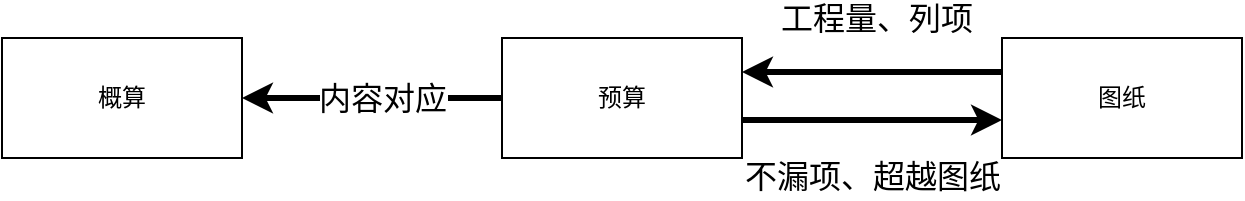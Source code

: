 <mxfile version="18.0.2" type="github"><diagram id="gnSNkafbzCCIT5434b_1" name="Page-1"><mxGraphModel dx="677" dy="429" grid="1" gridSize="10" guides="1" tooltips="1" connect="1" arrows="1" fold="1" page="1" pageScale="1" pageWidth="827" pageHeight="1169" background="none" math="0" shadow="0"><root><mxCell id="0"/><mxCell id="1" parent="0"/><mxCell id="iWLTTNfg7kQBC5YvRoqK-1" value="概算" style="rounded=0;whiteSpace=wrap;html=1;" vertex="1" parent="1"><mxGeometry x="50" y="120" width="120" height="60" as="geometry"/></mxCell><mxCell id="iWLTTNfg7kQBC5YvRoqK-4" value="" style="edgeStyle=orthogonalEdgeStyle;orthogonalLoop=1;jettySize=auto;html=1;rounded=0;strokeWidth=3;" edge="1" parent="1" source="iWLTTNfg7kQBC5YvRoqK-2" target="iWLTTNfg7kQBC5YvRoqK-1"><mxGeometry relative="1" as="geometry"/></mxCell><mxCell id="iWLTTNfg7kQBC5YvRoqK-5" value="内容对应" style="edgeLabel;html=1;align=center;verticalAlign=middle;resizable=0;points=[];fontSize=16;" vertex="1" connectable="0" parent="iWLTTNfg7kQBC5YvRoqK-4"><mxGeometry x="-0.322" y="-2" relative="1" as="geometry"><mxPoint x="-16" y="2" as="offset"/></mxGeometry></mxCell><mxCell id="iWLTTNfg7kQBC5YvRoqK-11" style="edgeStyle=orthogonalEdgeStyle;rounded=0;orthogonalLoop=1;jettySize=auto;html=1;exitX=1;exitY=0.75;exitDx=0;exitDy=0;entryX=0;entryY=0.75;entryDx=0;entryDy=0;fontSize=16;strokeColor=default;strokeWidth=3;" edge="1" parent="1"><mxGeometry relative="1" as="geometry"><mxPoint x="420" y="161" as="sourcePoint"/><mxPoint x="550" y="161" as="targetPoint"/></mxGeometry></mxCell><mxCell id="iWLTTNfg7kQBC5YvRoqK-12" value="不漏项、超越图纸" style="edgeLabel;html=1;align=center;verticalAlign=bottom;resizable=0;points=[];fontSize=16;" vertex="1" connectable="0" parent="iWLTTNfg7kQBC5YvRoqK-11"><mxGeometry x="0.26" y="2" relative="1" as="geometry"><mxPoint x="-17" y="41" as="offset"/></mxGeometry></mxCell><mxCell id="iWLTTNfg7kQBC5YvRoqK-2" value="预算" style="rounded=0;whiteSpace=wrap;html=1;" vertex="1" parent="1"><mxGeometry x="300" y="120" width="120" height="60" as="geometry"/></mxCell><mxCell id="iWLTTNfg7kQBC5YvRoqK-9" style="edgeStyle=orthogonalEdgeStyle;rounded=0;orthogonalLoop=1;jettySize=auto;html=1;entryX=1;entryY=0.5;entryDx=0;entryDy=0;fontSize=16;strokeColor=default;strokeWidth=3;" edge="1" parent="1"><mxGeometry relative="1" as="geometry"><mxPoint x="550" y="137" as="sourcePoint"/><mxPoint x="420" y="137" as="targetPoint"/></mxGeometry></mxCell><mxCell id="iWLTTNfg7kQBC5YvRoqK-10" value="工程量、列项" style="edgeLabel;html=1;align=center;verticalAlign=middle;resizable=0;points=[];fontSize=16;" vertex="1" connectable="0" parent="iWLTTNfg7kQBC5YvRoqK-9"><mxGeometry x="0.293" y="1" relative="1" as="geometry"><mxPoint x="21" y="-28" as="offset"/></mxGeometry></mxCell><mxCell id="iWLTTNfg7kQBC5YvRoqK-3" value="图纸" style="rounded=0;whiteSpace=wrap;html=1;" vertex="1" parent="1"><mxGeometry x="550" y="120" width="120" height="60" as="geometry"/></mxCell></root></mxGraphModel></diagram></mxfile>